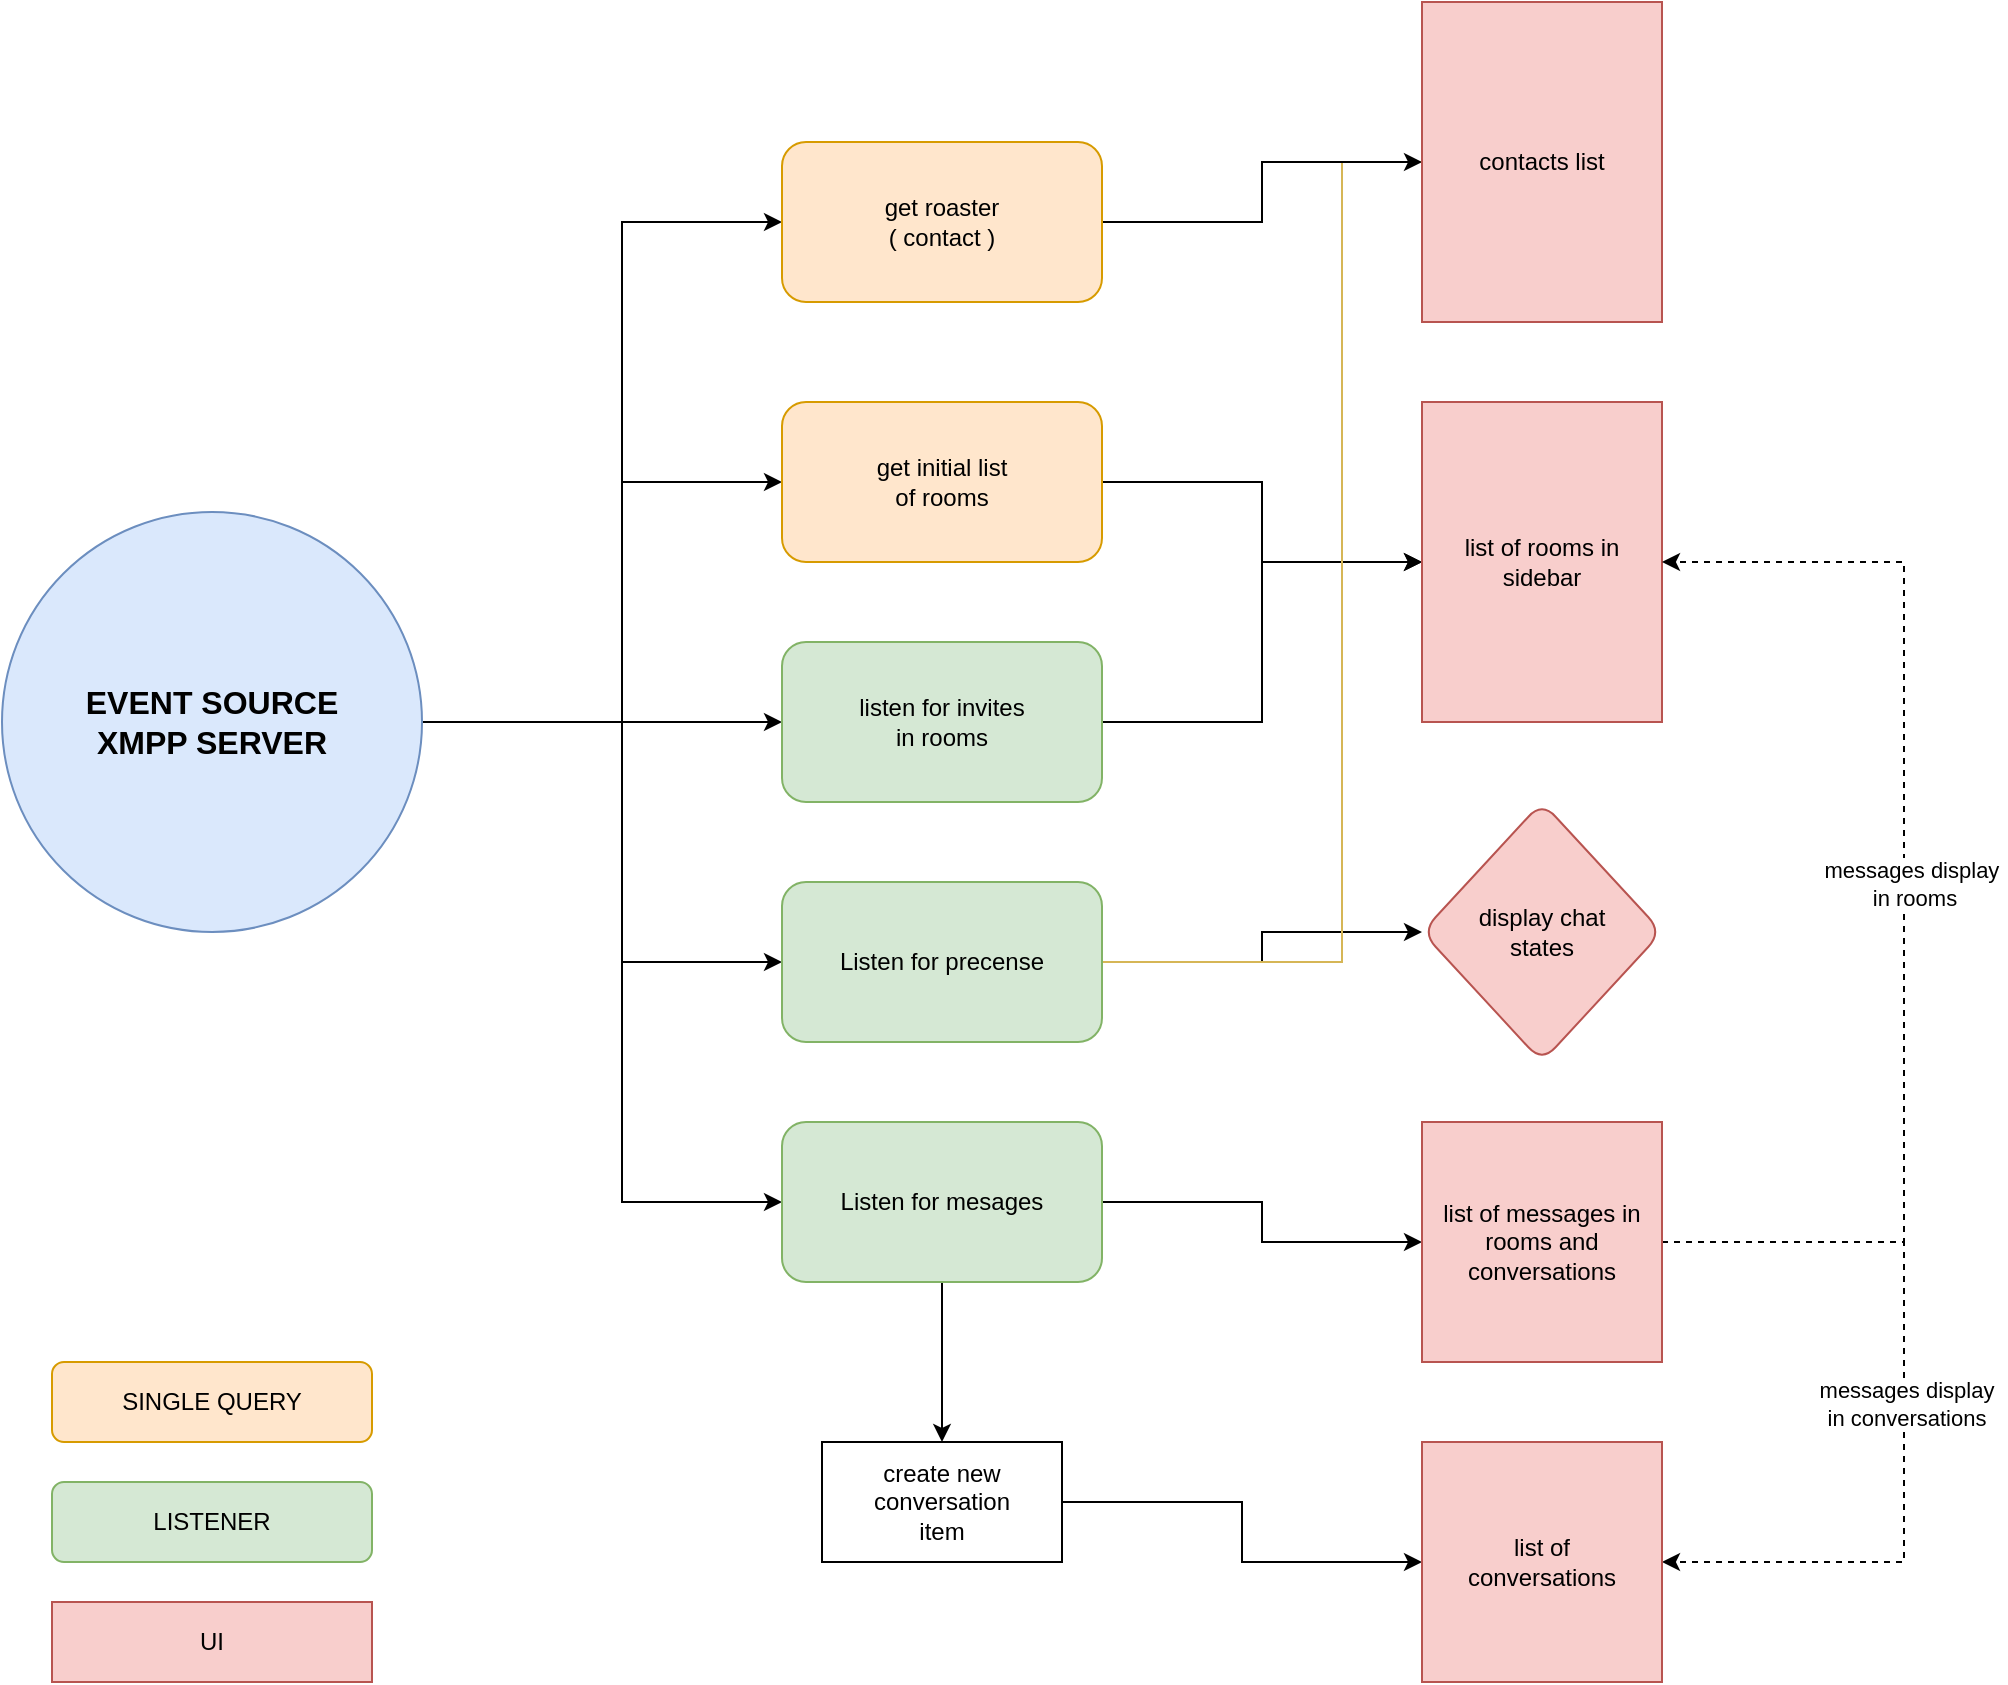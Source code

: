 <mxfile version="24.7.16">
  <diagram name="Page-1" id="h0Th_ZjDvessPpVJwmcM">
    <mxGraphModel dx="2537" dy="2034" grid="1" gridSize="10" guides="1" tooltips="1" connect="1" arrows="1" fold="1" page="1" pageScale="1" pageWidth="850" pageHeight="1100" math="0" shadow="0">
      <root>
        <mxCell id="0" />
        <mxCell id="1" parent="0" />
        <mxCell id="hbguQySl4ZeP06c_W2Cy-9" style="edgeStyle=orthogonalEdgeStyle;rounded=0;orthogonalLoop=1;jettySize=auto;html=1;entryX=0;entryY=0.5;entryDx=0;entryDy=0;" edge="1" parent="1" source="hbguQySl4ZeP06c_W2Cy-1" target="hbguQySl4ZeP06c_W2Cy-5">
          <mxGeometry relative="1" as="geometry" />
        </mxCell>
        <mxCell id="hbguQySl4ZeP06c_W2Cy-18" style="edgeStyle=orthogonalEdgeStyle;rounded=0;orthogonalLoop=1;jettySize=auto;html=1;entryX=0;entryY=0.5;entryDx=0;entryDy=0;" edge="1" parent="1" source="hbguQySl4ZeP06c_W2Cy-1" target="hbguQySl4ZeP06c_W2Cy-17">
          <mxGeometry relative="1" as="geometry">
            <mxPoint x="190" y="450" as="targetPoint" />
            <Array as="points">
              <mxPoint x="240" y="200" />
              <mxPoint x="240" y="440" />
            </Array>
          </mxGeometry>
        </mxCell>
        <mxCell id="hbguQySl4ZeP06c_W2Cy-19" style="edgeStyle=orthogonalEdgeStyle;rounded=0;orthogonalLoop=1;jettySize=auto;html=1;entryX=0;entryY=0.5;entryDx=0;entryDy=0;" edge="1" parent="1" source="hbguQySl4ZeP06c_W2Cy-1" target="hbguQySl4ZeP06c_W2Cy-3">
          <mxGeometry relative="1" as="geometry">
            <mxPoint x="320" y="80" as="targetPoint" />
            <Array as="points">
              <mxPoint x="240" y="200" />
              <mxPoint x="240" y="80" />
            </Array>
          </mxGeometry>
        </mxCell>
        <mxCell id="hbguQySl4ZeP06c_W2Cy-21" style="edgeStyle=orthogonalEdgeStyle;rounded=0;orthogonalLoop=1;jettySize=auto;html=1;entryX=0;entryY=0.5;entryDx=0;entryDy=0;" edge="1" parent="1" source="hbguQySl4ZeP06c_W2Cy-1" target="hbguQySl4ZeP06c_W2Cy-16">
          <mxGeometry relative="1" as="geometry">
            <mxPoint x="320" y="350" as="targetPoint" />
            <Array as="points">
              <mxPoint x="240" y="200" />
              <mxPoint x="240" y="320" />
            </Array>
          </mxGeometry>
        </mxCell>
        <mxCell id="hbguQySl4ZeP06c_W2Cy-32" style="edgeStyle=orthogonalEdgeStyle;rounded=0;orthogonalLoop=1;jettySize=auto;html=1;entryX=0;entryY=0.5;entryDx=0;entryDy=0;" edge="1" parent="1" source="hbguQySl4ZeP06c_W2Cy-1" target="hbguQySl4ZeP06c_W2Cy-31">
          <mxGeometry relative="1" as="geometry">
            <mxPoint x="140" y="-80" as="targetPoint" />
            <Array as="points">
              <mxPoint x="240" y="200" />
              <mxPoint x="240" y="-50" />
            </Array>
          </mxGeometry>
        </mxCell>
        <mxCell id="hbguQySl4ZeP06c_W2Cy-1" value="&lt;div style=&quot;font-size: 16px;&quot;&gt;&lt;font style=&quot;font-size: 16px;&quot;&gt;&lt;b&gt;EVENT SOURCE&lt;/b&gt;&lt;/font&gt;&lt;/div&gt;&lt;div style=&quot;font-size: 16px;&quot;&gt;&lt;font style=&quot;font-size: 16px;&quot;&gt;&lt;b&gt;&lt;font style=&quot;font-size: 16px;&quot;&gt;XMPP SERVER&lt;/font&gt;&lt;br&gt;&lt;/b&gt;&lt;/font&gt;&lt;/div&gt;" style="ellipse;whiteSpace=wrap;html=1;aspect=fixed;fillColor=#dae8fc;strokeColor=#6c8ebf;" vertex="1" parent="1">
          <mxGeometry x="-70" y="95" width="210" height="210" as="geometry" />
        </mxCell>
        <mxCell id="hbguQySl4ZeP06c_W2Cy-14" style="edgeStyle=orthogonalEdgeStyle;rounded=0;orthogonalLoop=1;jettySize=auto;html=1;entryX=0;entryY=0.5;entryDx=0;entryDy=0;" edge="1" parent="1" source="hbguQySl4ZeP06c_W2Cy-3" target="hbguQySl4ZeP06c_W2Cy-13">
          <mxGeometry relative="1" as="geometry">
            <Array as="points">
              <mxPoint x="560" y="80" />
              <mxPoint x="560" y="120" />
            </Array>
          </mxGeometry>
        </mxCell>
        <mxCell id="hbguQySl4ZeP06c_W2Cy-3" value="&lt;div&gt;get initial list&lt;/div&gt;&lt;div&gt;of rooms&lt;/div&gt;" style="rounded=1;whiteSpace=wrap;html=1;fillColor=#ffe6cc;strokeColor=#d79b00;" vertex="1" parent="1">
          <mxGeometry x="320" y="40" width="160" height="80" as="geometry" />
        </mxCell>
        <mxCell id="hbguQySl4ZeP06c_W2Cy-10" style="edgeStyle=orthogonalEdgeStyle;rounded=0;orthogonalLoop=1;jettySize=auto;html=1;entryX=0;entryY=0.5;entryDx=0;entryDy=0;" edge="1" parent="1" source="hbguQySl4ZeP06c_W2Cy-5" target="hbguQySl4ZeP06c_W2Cy-13">
          <mxGeometry relative="1" as="geometry">
            <mxPoint x="650" y="150" as="targetPoint" />
            <Array as="points">
              <mxPoint x="560" y="200" />
              <mxPoint x="560" y="120" />
            </Array>
          </mxGeometry>
        </mxCell>
        <mxCell id="hbguQySl4ZeP06c_W2Cy-5" value="&lt;div&gt;listen for invites&lt;/div&gt;&lt;div&gt;in rooms &lt;/div&gt;" style="rounded=1;whiteSpace=wrap;html=1;fillColor=#d5e8d4;strokeColor=#82b366;" vertex="1" parent="1">
          <mxGeometry x="320" y="160" width="160" height="80" as="geometry" />
        </mxCell>
        <mxCell id="hbguQySl4ZeP06c_W2Cy-13" value="&lt;div&gt;list of rooms in sidebar&lt;/div&gt;" style="rounded=0;whiteSpace=wrap;html=1;fillColor=#f8cecc;strokeColor=#b85450;" vertex="1" parent="1">
          <mxGeometry x="640" y="40" width="120" height="160" as="geometry" />
        </mxCell>
        <mxCell id="hbguQySl4ZeP06c_W2Cy-23" value="" style="edgeStyle=orthogonalEdgeStyle;rounded=0;orthogonalLoop=1;jettySize=auto;html=1;" edge="1" parent="1" source="hbguQySl4ZeP06c_W2Cy-16" target="hbguQySl4ZeP06c_W2Cy-22">
          <mxGeometry relative="1" as="geometry" />
        </mxCell>
        <mxCell id="hbguQySl4ZeP06c_W2Cy-45" style="edgeStyle=orthogonalEdgeStyle;rounded=0;orthogonalLoop=1;jettySize=auto;html=1;fillColor=#fff2cc;strokeColor=#d6b656;" edge="1" parent="1" source="hbguQySl4ZeP06c_W2Cy-16">
          <mxGeometry relative="1" as="geometry">
            <mxPoint x="680" y="-80" as="targetPoint" />
            <Array as="points">
              <mxPoint x="600" y="320" />
              <mxPoint x="600" y="-80" />
            </Array>
          </mxGeometry>
        </mxCell>
        <mxCell id="hbguQySl4ZeP06c_W2Cy-16" value="&lt;div&gt;Listen for precense&lt;/div&gt;" style="rounded=1;whiteSpace=wrap;html=1;fillColor=#d5e8d4;strokeColor=#82b366;" vertex="1" parent="1">
          <mxGeometry x="320" y="280" width="160" height="80" as="geometry" />
        </mxCell>
        <mxCell id="hbguQySl4ZeP06c_W2Cy-24" style="edgeStyle=orthogonalEdgeStyle;rounded=0;orthogonalLoop=1;jettySize=auto;html=1;entryX=0;entryY=0.5;entryDx=0;entryDy=0;" edge="1" parent="1" source="hbguQySl4ZeP06c_W2Cy-17" target="hbguQySl4ZeP06c_W2Cy-20">
          <mxGeometry relative="1" as="geometry" />
        </mxCell>
        <mxCell id="hbguQySl4ZeP06c_W2Cy-28" style="edgeStyle=orthogonalEdgeStyle;rounded=0;orthogonalLoop=1;jettySize=auto;html=1;entryX=0.5;entryY=0;entryDx=0;entryDy=0;" edge="1" parent="1" source="hbguQySl4ZeP06c_W2Cy-17" target="hbguQySl4ZeP06c_W2Cy-26">
          <mxGeometry relative="1" as="geometry">
            <mxPoint x="400" y="520" as="targetPoint" />
          </mxGeometry>
        </mxCell>
        <mxCell id="hbguQySl4ZeP06c_W2Cy-17" value="&lt;div&gt;Listen for mesages&lt;/div&gt;" style="rounded=1;whiteSpace=wrap;html=1;fillColor=#d5e8d4;strokeColor=#82b366;" vertex="1" parent="1">
          <mxGeometry x="320" y="400" width="160" height="80" as="geometry" />
        </mxCell>
        <mxCell id="hbguQySl4ZeP06c_W2Cy-36" style="edgeStyle=orthogonalEdgeStyle;rounded=0;orthogonalLoop=1;jettySize=auto;html=1;entryX=1;entryY=0.5;entryDx=0;entryDy=0;dashed=1;" edge="1" parent="1" source="hbguQySl4ZeP06c_W2Cy-20" target="hbguQySl4ZeP06c_W2Cy-13">
          <mxGeometry relative="1" as="geometry">
            <mxPoint x="880" y="120" as="targetPoint" />
            <Array as="points">
              <mxPoint x="881" y="460" />
              <mxPoint x="881" y="120" />
            </Array>
          </mxGeometry>
        </mxCell>
        <mxCell id="hbguQySl4ZeP06c_W2Cy-37" value="&lt;div&gt;messages display&amp;nbsp;&lt;/div&gt;&lt;div&gt;in rooms&lt;/div&gt;" style="edgeLabel;html=1;align=center;verticalAlign=middle;resizable=0;points=[];" vertex="1" connectable="0" parent="hbguQySl4ZeP06c_W2Cy-36">
          <mxGeometry x="-0.054" y="-5" relative="1" as="geometry">
            <mxPoint y="-25" as="offset" />
          </mxGeometry>
        </mxCell>
        <mxCell id="hbguQySl4ZeP06c_W2Cy-38" style="edgeStyle=orthogonalEdgeStyle;rounded=0;orthogonalLoop=1;jettySize=auto;html=1;entryX=1;entryY=0.5;entryDx=0;entryDy=0;dashed=1;" edge="1" parent="1" source="hbguQySl4ZeP06c_W2Cy-20" target="hbguQySl4ZeP06c_W2Cy-29">
          <mxGeometry relative="1" as="geometry">
            <mxPoint x="880" y="610" as="targetPoint" />
            <Array as="points">
              <mxPoint x="881" y="460" />
              <mxPoint x="881" y="620" />
            </Array>
          </mxGeometry>
        </mxCell>
        <mxCell id="hbguQySl4ZeP06c_W2Cy-41" value="&lt;div&gt;messages display&lt;/div&gt;&lt;div&gt;in conversations&lt;br&gt;&lt;/div&gt;" style="edgeLabel;html=1;align=center;verticalAlign=middle;resizable=0;points=[];" vertex="1" connectable="0" parent="hbguQySl4ZeP06c_W2Cy-38">
          <mxGeometry x="0.027" y="1" relative="1" as="geometry">
            <mxPoint y="-5" as="offset" />
          </mxGeometry>
        </mxCell>
        <mxCell id="hbguQySl4ZeP06c_W2Cy-20" value="&lt;div&gt;list of messages in rooms and conversations&lt;/div&gt;" style="rounded=0;whiteSpace=wrap;html=1;fillColor=#f8cecc;strokeColor=#b85450;" vertex="1" parent="1">
          <mxGeometry x="640" y="400" width="120" height="120" as="geometry" />
        </mxCell>
        <mxCell id="hbguQySl4ZeP06c_W2Cy-22" value="&lt;div&gt;display chat&lt;/div&gt;&lt;div&gt;states&lt;/div&gt;" style="rhombus;whiteSpace=wrap;html=1;fillColor=#f8cecc;strokeColor=#b85450;rounded=1;" vertex="1" parent="1">
          <mxGeometry x="640" y="240" width="120" height="130" as="geometry" />
        </mxCell>
        <mxCell id="hbguQySl4ZeP06c_W2Cy-30" style="edgeStyle=orthogonalEdgeStyle;rounded=0;orthogonalLoop=1;jettySize=auto;html=1;entryX=0;entryY=0.5;entryDx=0;entryDy=0;" edge="1" parent="1" source="hbguQySl4ZeP06c_W2Cy-26" target="hbguQySl4ZeP06c_W2Cy-29">
          <mxGeometry relative="1" as="geometry" />
        </mxCell>
        <mxCell id="hbguQySl4ZeP06c_W2Cy-26" value="&lt;div&gt;create new conversation&lt;/div&gt;&lt;div&gt;item&lt;br&gt;&lt;/div&gt;" style="whiteSpace=wrap;html=1;" vertex="1" parent="1">
          <mxGeometry x="340" y="560" width="120" height="60" as="geometry" />
        </mxCell>
        <mxCell id="hbguQySl4ZeP06c_W2Cy-29" value="&lt;div&gt;list of&lt;/div&gt;&lt;div&gt;conversations&lt;br&gt;&lt;/div&gt;" style="rounded=0;whiteSpace=wrap;html=1;fillColor=#f8cecc;strokeColor=#b85450;" vertex="1" parent="1">
          <mxGeometry x="640" y="560" width="120" height="120" as="geometry" />
        </mxCell>
        <mxCell id="hbguQySl4ZeP06c_W2Cy-34" style="edgeStyle=orthogonalEdgeStyle;rounded=0;orthogonalLoop=1;jettySize=auto;html=1;entryX=0;entryY=0.5;entryDx=0;entryDy=0;" edge="1" parent="1" source="hbguQySl4ZeP06c_W2Cy-31" target="hbguQySl4ZeP06c_W2Cy-33">
          <mxGeometry relative="1" as="geometry" />
        </mxCell>
        <mxCell id="hbguQySl4ZeP06c_W2Cy-31" value="&lt;div&gt;get roaster&lt;/div&gt;&lt;div&gt;( contact )&lt;br&gt;&lt;/div&gt;" style="rounded=1;whiteSpace=wrap;html=1;fillColor=#ffe6cc;strokeColor=#d79b00;" vertex="1" parent="1">
          <mxGeometry x="320" y="-90" width="160" height="80" as="geometry" />
        </mxCell>
        <mxCell id="hbguQySl4ZeP06c_W2Cy-33" value="&lt;div&gt;contacts list&lt;/div&gt;" style="rounded=0;whiteSpace=wrap;html=1;fillColor=#f8cecc;strokeColor=#b85450;" vertex="1" parent="1">
          <mxGeometry x="640" y="-160" width="120" height="160" as="geometry" />
        </mxCell>
        <mxCell id="hbguQySl4ZeP06c_W2Cy-42" value="SINGLE QUERY" style="rounded=1;whiteSpace=wrap;html=1;fillColor=#ffe6cc;strokeColor=#d79b00;" vertex="1" parent="1">
          <mxGeometry x="-45" y="520" width="160" height="40" as="geometry" />
        </mxCell>
        <mxCell id="hbguQySl4ZeP06c_W2Cy-43" value="LISTENER" style="rounded=1;whiteSpace=wrap;html=1;fillColor=#d5e8d4;strokeColor=#82b366;" vertex="1" parent="1">
          <mxGeometry x="-45" y="580" width="160" height="40" as="geometry" />
        </mxCell>
        <mxCell id="hbguQySl4ZeP06c_W2Cy-44" value="&lt;div&gt;UI&lt;/div&gt;" style="rounded=0;whiteSpace=wrap;html=1;fillColor=#f8cecc;strokeColor=#b85450;" vertex="1" parent="1">
          <mxGeometry x="-45" y="640" width="160" height="40" as="geometry" />
        </mxCell>
      </root>
    </mxGraphModel>
  </diagram>
</mxfile>
